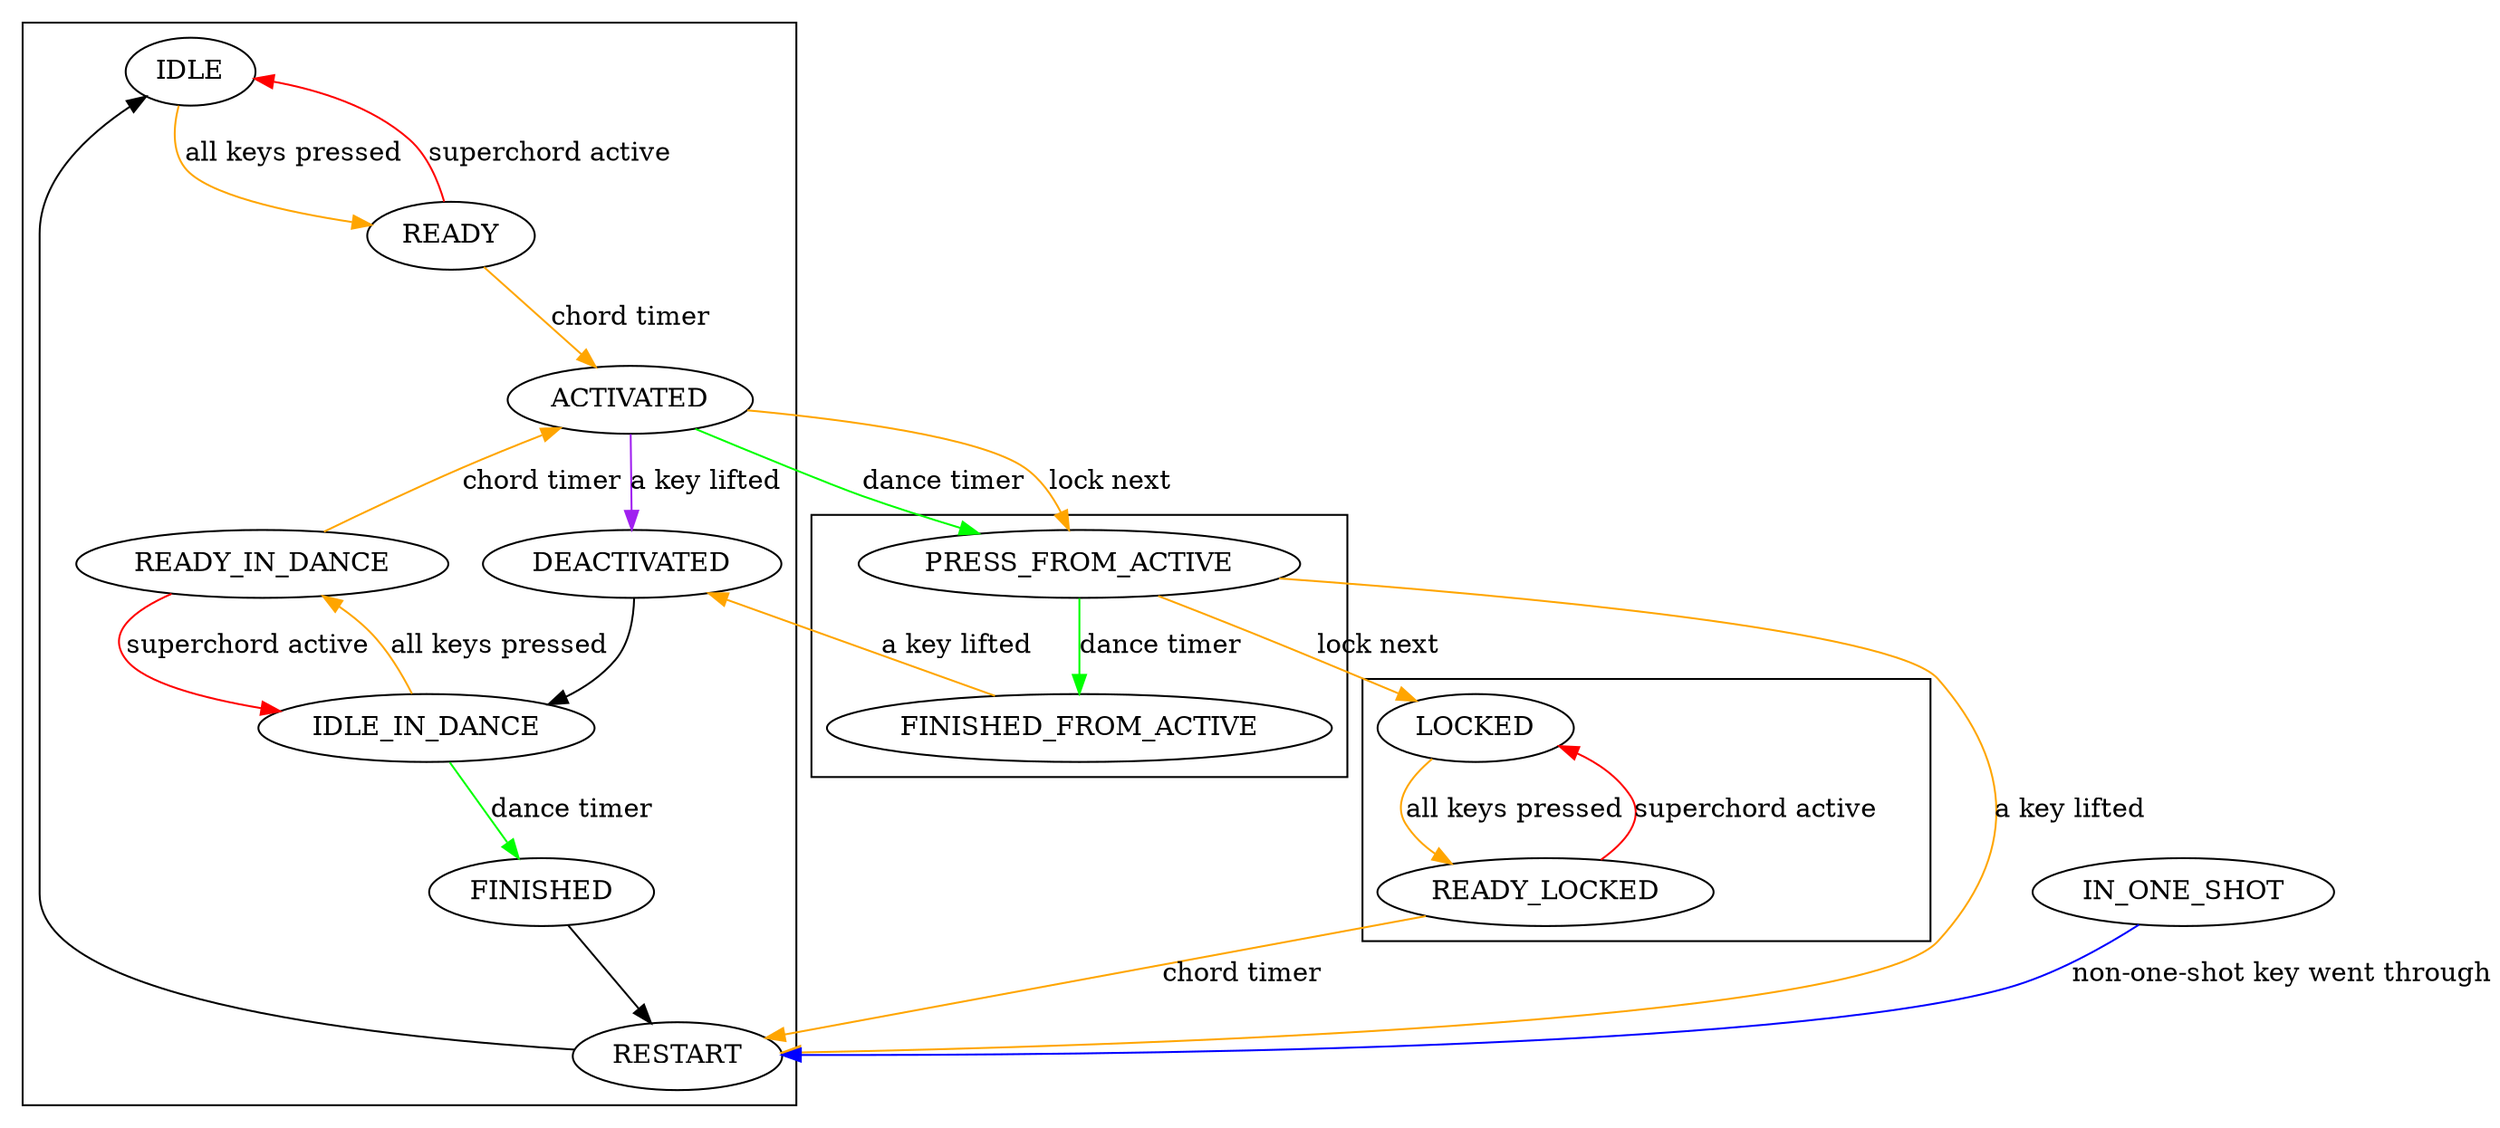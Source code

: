 digraph {
	subgraph cluster_0 {
		IDLE
		READY
		ACTIVATED
		DEACTIVATED
		IDLE_IN_DANCE
		READY_IN_DANCE
		FINISHED
		RESTART
		{rank=same; DEACTIVATED, READY_IN_DANCE}
	}
	
	subgraph cluster_1 {
		PRESS_FROM_ACTIVE
		FINISHED_FROM_ACTIVE
	}
	
	subgraph cluster_2 {
		LOCKED
		READY_LOCKED
	}

	IN_ONE_SHOT

	

	// common
	FINISHED -> RESTART;
	RESTART -> IDLE;
	DEACTIVATED -> IDLE_IN_DANCE;

	// kill_one_shots()
	IN_ONE_SHOT -> RESTART [label="non-one-shot key went through", color="blue"];
	
	// process_finished_dances()
	ACTIVATED -> PRESS_FROM_ACTIVE [label="dance timer", color="green"];
	IDLE_IN_DANCE -> FINISHED [label="dance timer", color="green"];
	PRESS_FROM_ACTIVE -> FINISHED_FROM_ACTIVE [label="dance timer", color="green"];

	// remove_subchords()
	READY -> IDLE [label="superchord active", color="red"];
	READY_IN_DANCE -> IDLE_IN_DANCE [label="superchord active", color="red"];
	READY_LOCKED -> LOCKED [label="superchord active", color="red"];

	// process_ready_chords()
	LOCKED -> READY_LOCKED [label="all keys pressed", color="orange"];
	IDLE -> READY [label="all keys pressed", color="orange"];
	IDLE_IN_DANCE -> READY_IN_DANCE [label="all keys pressed", color="orange"];

	READY_LOCKED -> RESTART [label="chord timer", color="orange"];
	READY -> ACTIVATED [label="chord timer", color="orange"];
	READY_IN_DANCE -> ACTIVATED [label="chord timer", color="orange"];
	ACTIVATED -> PRESS_FROM_ACTIVE [label="lock next", color="orange"];
	PRESS_FROM_ACTIVE -> LOCKED [label="lock next", color="orange"];

	// deactivate_active_chords()
	ACTIVATED -> DEACTIVATED [label="a key lifted", color="purple"];
	PRESS_FROM_ACTIVE -> RESTART [label="a key lifted", color="orange"];
	FINISHED_FROM_ACTIVE -> DEACTIVATED [label="a key lifted", color="orange"];
}